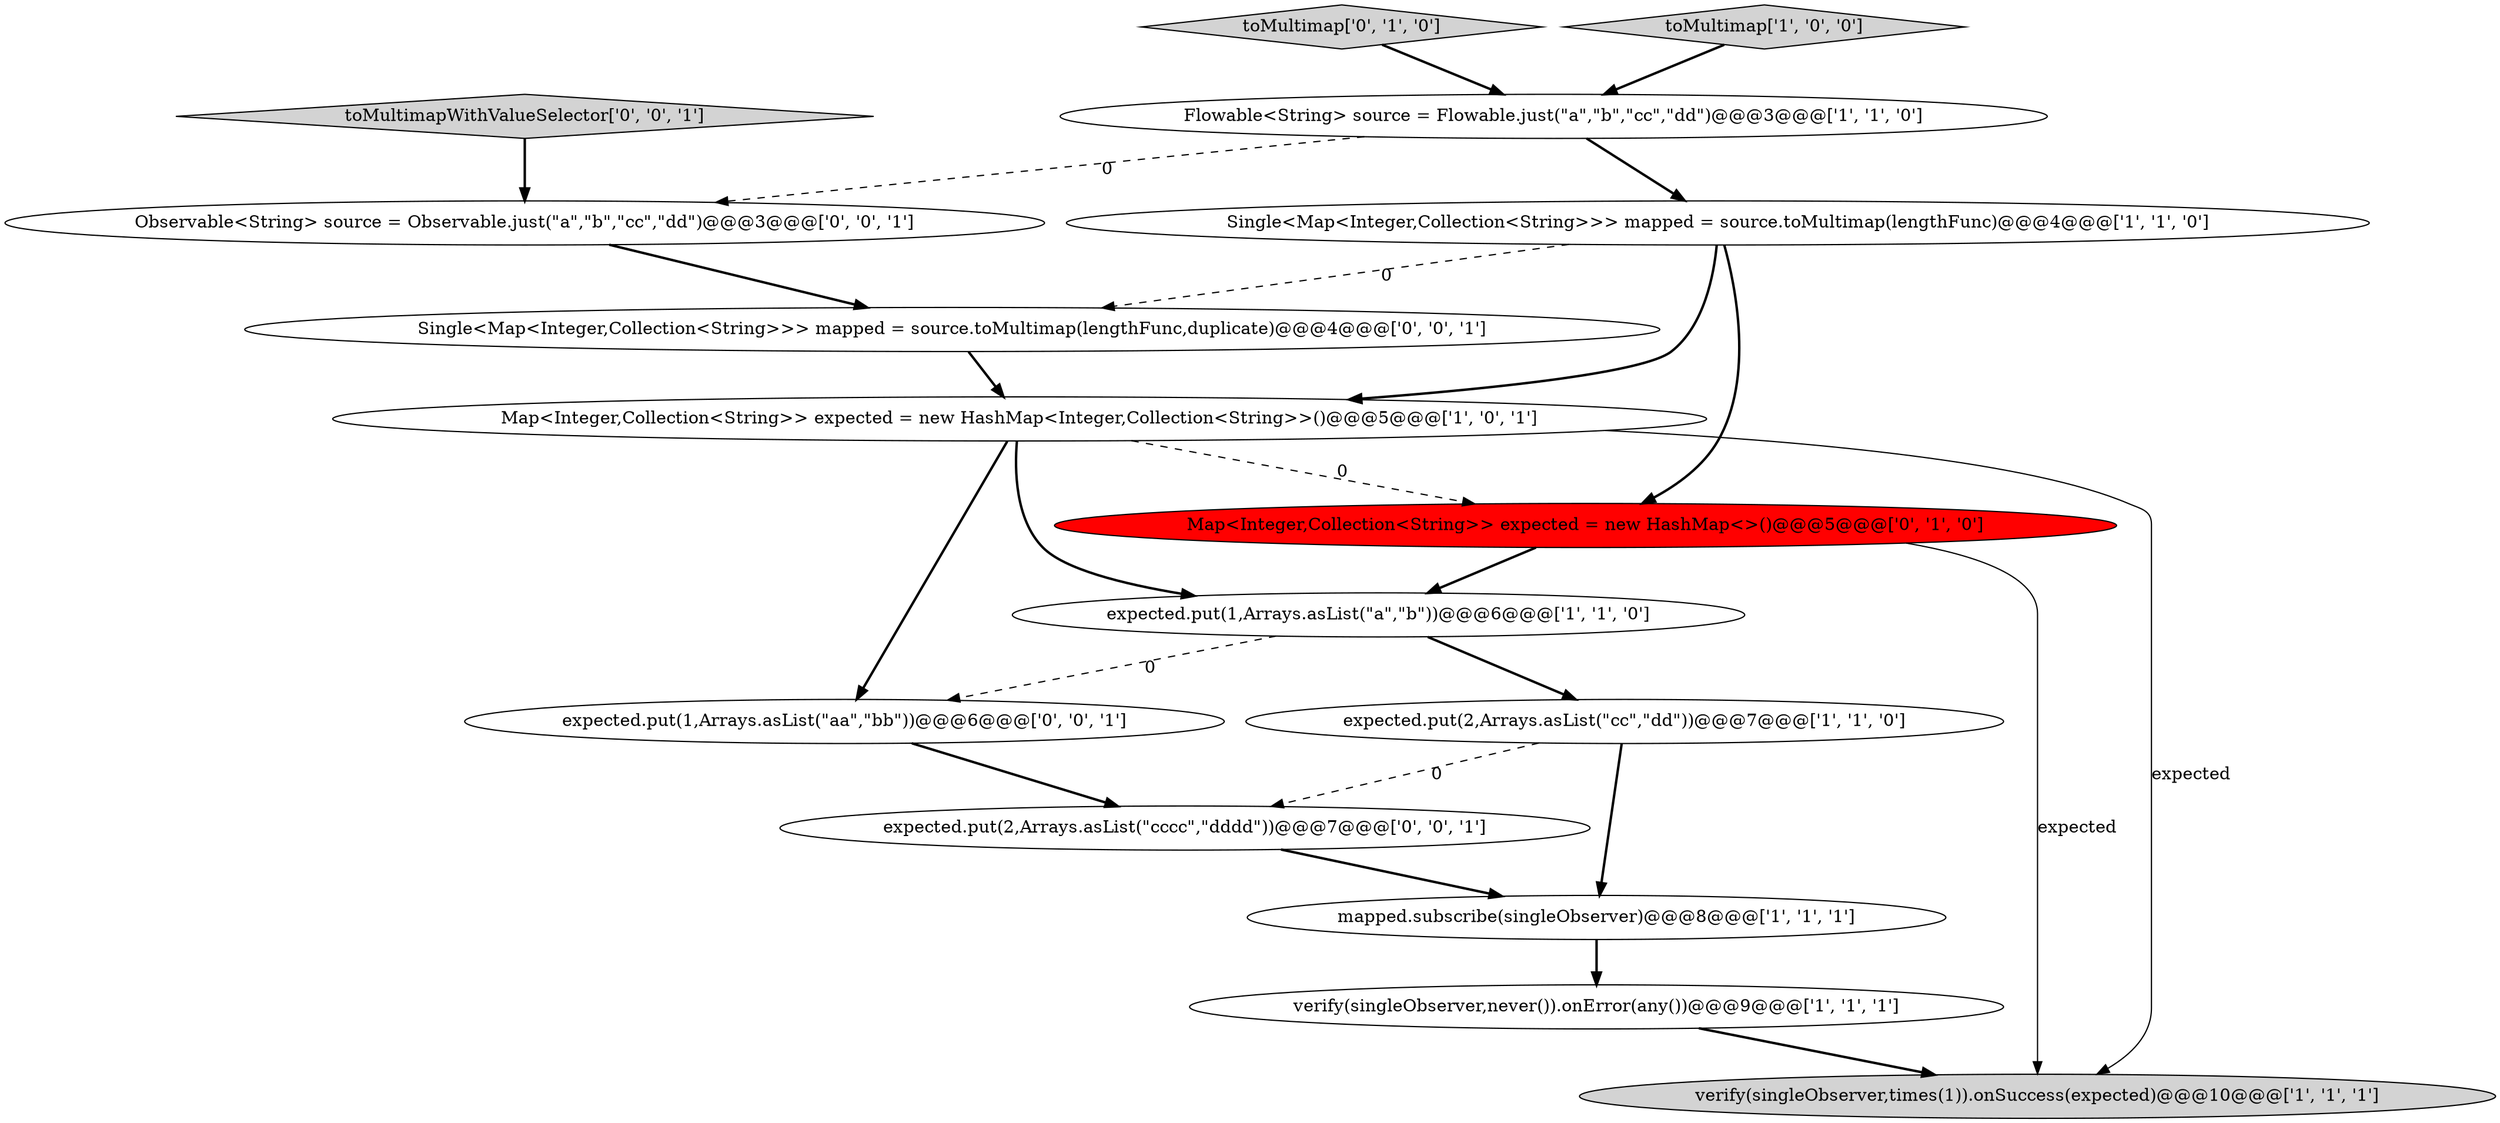 digraph {
9 [style = filled, label = "toMultimap['0', '1', '0']", fillcolor = lightgray, shape = diamond image = "AAA0AAABBB2BBB"];
15 [style = filled, label = "expected.put(1,Arrays.asList(\"aa\",\"bb\"))@@@6@@@['0', '0', '1']", fillcolor = white, shape = ellipse image = "AAA0AAABBB3BBB"];
7 [style = filled, label = "expected.put(2,Arrays.asList(\"cc\",\"dd\"))@@@7@@@['1', '1', '0']", fillcolor = white, shape = ellipse image = "AAA0AAABBB1BBB"];
14 [style = filled, label = "expected.put(2,Arrays.asList(\"cccc\",\"dddd\"))@@@7@@@['0', '0', '1']", fillcolor = white, shape = ellipse image = "AAA0AAABBB3BBB"];
6 [style = filled, label = "verify(singleObserver,never()).onError(any())@@@9@@@['1', '1', '1']", fillcolor = white, shape = ellipse image = "AAA0AAABBB1BBB"];
10 [style = filled, label = "Map<Integer,Collection<String>> expected = new HashMap<>()@@@5@@@['0', '1', '0']", fillcolor = red, shape = ellipse image = "AAA1AAABBB2BBB"];
12 [style = filled, label = "toMultimapWithValueSelector['0', '0', '1']", fillcolor = lightgray, shape = diamond image = "AAA0AAABBB3BBB"];
13 [style = filled, label = "Observable<String> source = Observable.just(\"a\",\"b\",\"cc\",\"dd\")@@@3@@@['0', '0', '1']", fillcolor = white, shape = ellipse image = "AAA0AAABBB3BBB"];
2 [style = filled, label = "verify(singleObserver,times(1)).onSuccess(expected)@@@10@@@['1', '1', '1']", fillcolor = lightgray, shape = ellipse image = "AAA0AAABBB1BBB"];
1 [style = filled, label = "Flowable<String> source = Flowable.just(\"a\",\"b\",\"cc\",\"dd\")@@@3@@@['1', '1', '0']", fillcolor = white, shape = ellipse image = "AAA0AAABBB1BBB"];
3 [style = filled, label = "expected.put(1,Arrays.asList(\"a\",\"b\"))@@@6@@@['1', '1', '0']", fillcolor = white, shape = ellipse image = "AAA0AAABBB1BBB"];
8 [style = filled, label = "Map<Integer,Collection<String>> expected = new HashMap<Integer,Collection<String>>()@@@5@@@['1', '0', '1']", fillcolor = white, shape = ellipse image = "AAA0AAABBB1BBB"];
4 [style = filled, label = "toMultimap['1', '0', '0']", fillcolor = lightgray, shape = diamond image = "AAA0AAABBB1BBB"];
11 [style = filled, label = "Single<Map<Integer,Collection<String>>> mapped = source.toMultimap(lengthFunc,duplicate)@@@4@@@['0', '0', '1']", fillcolor = white, shape = ellipse image = "AAA0AAABBB3BBB"];
0 [style = filled, label = "mapped.subscribe(singleObserver)@@@8@@@['1', '1', '1']", fillcolor = white, shape = ellipse image = "AAA0AAABBB1BBB"];
5 [style = filled, label = "Single<Map<Integer,Collection<String>>> mapped = source.toMultimap(lengthFunc)@@@4@@@['1', '1', '0']", fillcolor = white, shape = ellipse image = "AAA0AAABBB1BBB"];
1->5 [style = bold, label=""];
5->10 [style = bold, label=""];
5->8 [style = bold, label=""];
8->10 [style = dashed, label="0"];
8->15 [style = bold, label=""];
15->14 [style = bold, label=""];
10->2 [style = solid, label="expected"];
0->6 [style = bold, label=""];
7->14 [style = dashed, label="0"];
8->3 [style = bold, label=""];
10->3 [style = bold, label=""];
8->2 [style = solid, label="expected"];
7->0 [style = bold, label=""];
13->11 [style = bold, label=""];
6->2 [style = bold, label=""];
1->13 [style = dashed, label="0"];
12->13 [style = bold, label=""];
14->0 [style = bold, label=""];
5->11 [style = dashed, label="0"];
3->7 [style = bold, label=""];
3->15 [style = dashed, label="0"];
11->8 [style = bold, label=""];
4->1 [style = bold, label=""];
9->1 [style = bold, label=""];
}
